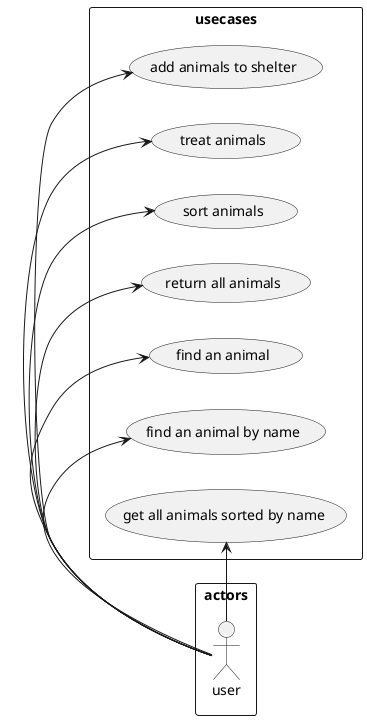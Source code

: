 @startuml
left to right direction

rectangle actors{
:user:
}

rectangle usecases{
(add animals to shelter) as add
(treat animals) as treat
(sort animals) as sort
(return all animals) as getall
(find an animal) as get
(find an animal by name) as getname
(get all animals sorted by name) as getsortname
}

user -> add
user -> treat
user -> sort
user -> getall
user -> get
user -> getname
user -> getsortname

@enduml